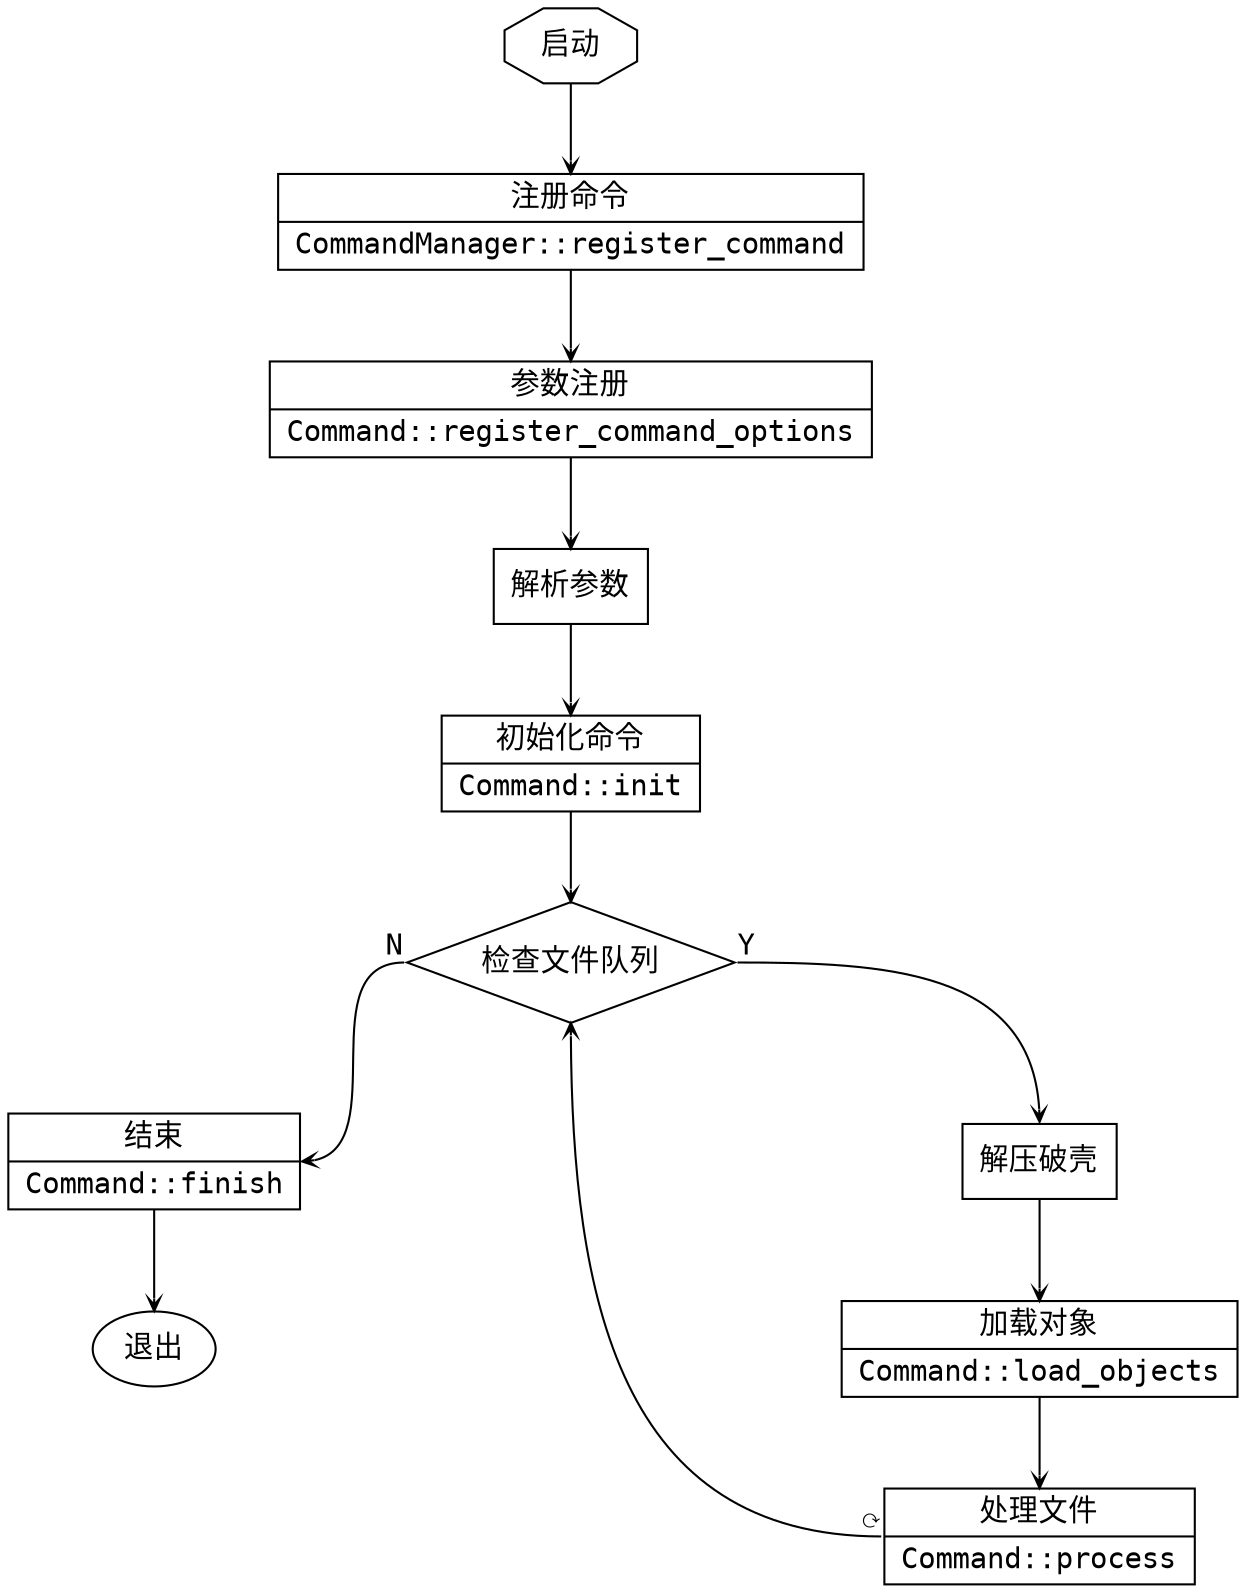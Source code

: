 digraph{
    graph[nodesep=1.2, ranksep=0.6]
    node[shape=record, fontname="courier"]
    edge[arrowhead=vee, fontname="courier", arrowsize=0.6]
    
    start[label="启动", shape=octagon]
    register[label="{注册命令|CommandManager::register_command}"]
    args[label="{参数注册|Command::register_command_options}"]
    parse[label="解析参数"]
    init[label="{初始化命令|Command::init}"]
    read[label="解压破壳"]
    check[label="检查文件队列", shape=diamond, height=0.8]
    load_objects[label="{加载对象|Command::load_objects}"]
    process[label="{处理文件|Command::process}"]
    finish[label="{结束|Command::finish}"]
    exit[label="退出", shape=ellipse]

    start->register->args->parse->init;
    init->check;

    check:e->read:n[taillabel="Y", weight=2];
    read->load_objects[weight=3];
    load_objects->process[weight=4];
    
    process:w->check:s[taillabel="⟳", weight=2];
    check:w->finish:e[taillabel="N"];
    finish->exit;
}